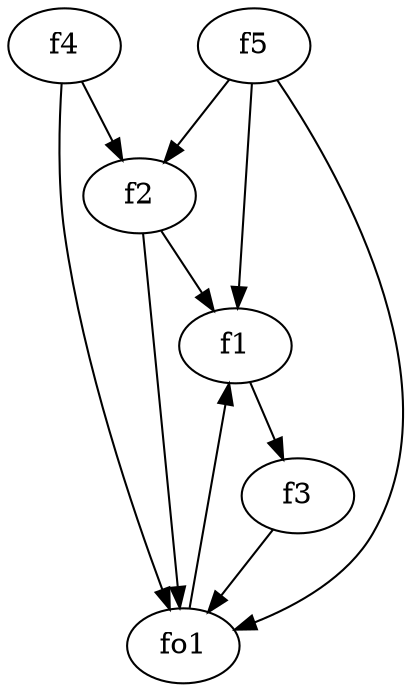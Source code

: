 strict digraph  {
f1;
f2;
f3;
f4;
f5;
fo1;
f1 -> f3  [weight=2];
f2 -> f1  [weight=2];
f2 -> fo1  [weight=2];
f3 -> fo1  [weight=2];
f4 -> fo1  [weight=2];
f4 -> f2  [weight=2];
f5 -> f2  [weight=2];
f5 -> fo1  [weight=2];
f5 -> f1  [weight=2];
fo1 -> f1  [weight=2];
}
